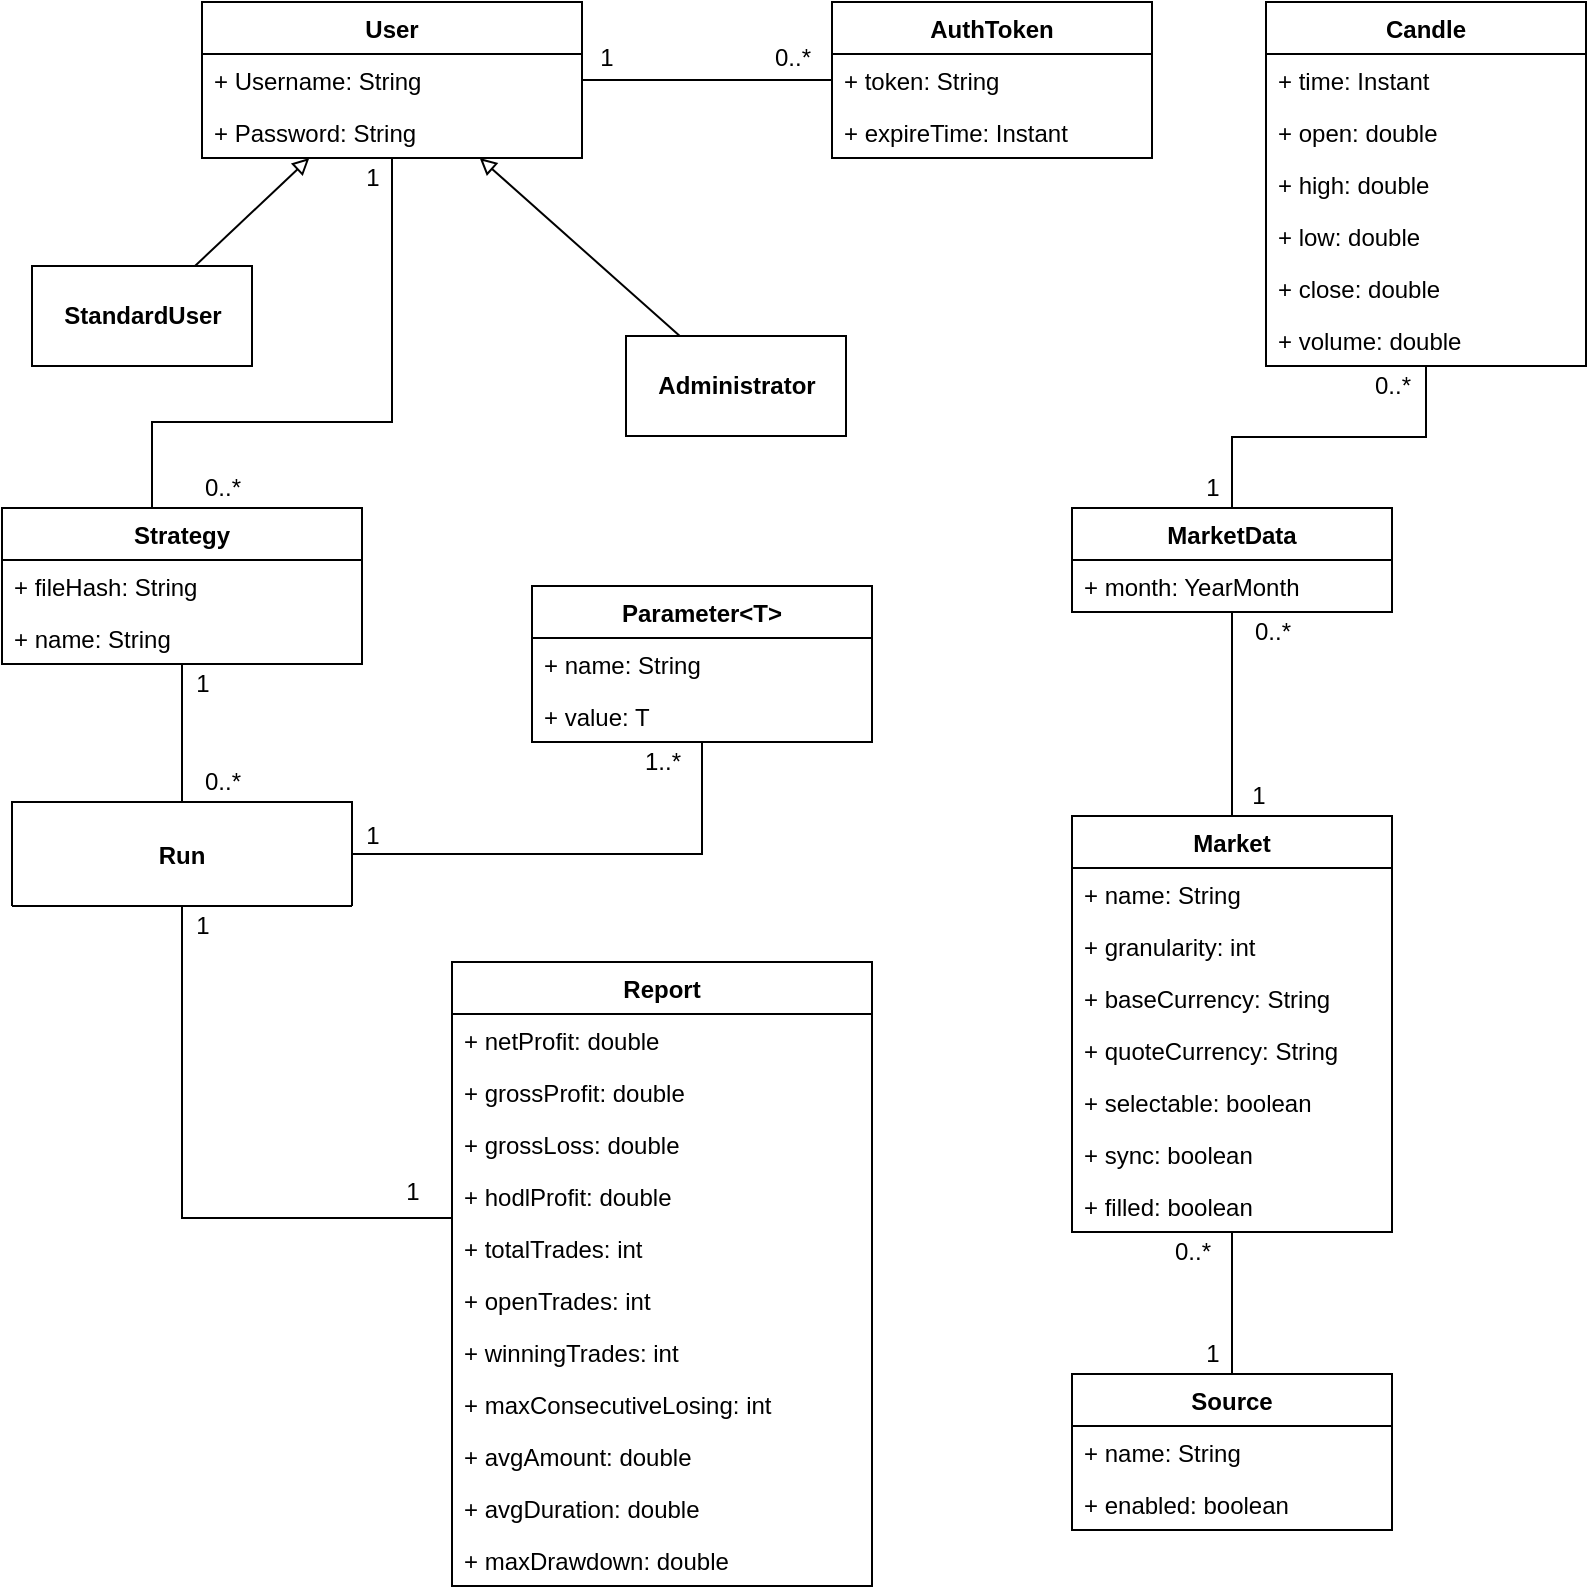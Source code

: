 <mxfile version="12.8.8" type="github">
  <diagram id="v5j99fxaCt-rGzSb6MHj" name="Page-1">
    <mxGraphModel dx="1422" dy="762" grid="1" gridSize="10" guides="1" tooltips="1" connect="1" arrows="1" fold="1" page="1" pageScale="1" pageWidth="827" pageHeight="1169" math="0" shadow="0">
      <root>
        <mxCell id="0" />
        <mxCell id="1" parent="0" />
        <mxCell id="k-KoqyvBBs9smydsFZS7-17" style="edgeStyle=none;rounded=0;orthogonalLoop=1;jettySize=auto;html=1;endArrow=none;endFill=0;strokeWidth=1;" parent="1" source="GjZFAESUipkXRsJWzybH-1" target="k-KoqyvBBs9smydsFZS7-12" edge="1">
          <mxGeometry relative="1" as="geometry" />
        </mxCell>
        <mxCell id="GjZFAESUipkXRsJWzybH-1" value="User" style="swimlane;fontStyle=1;align=center;verticalAlign=top;childLayout=stackLayout;horizontal=1;startSize=26;horizontalStack=0;resizeParent=1;resizeParentMax=0;resizeLast=0;collapsible=1;marginBottom=0;" parent="1" vertex="1">
          <mxGeometry x="135" width="190" height="78" as="geometry" />
        </mxCell>
        <mxCell id="GjZFAESUipkXRsJWzybH-2" value="+ Username: String" style="text;strokeColor=none;fillColor=none;align=left;verticalAlign=top;spacingLeft=4;spacingRight=4;overflow=hidden;rotatable=0;points=[[0,0.5],[1,0.5]];portConstraint=eastwest;" parent="GjZFAESUipkXRsJWzybH-1" vertex="1">
          <mxGeometry y="26" width="190" height="26" as="geometry" />
        </mxCell>
        <mxCell id="GjZFAESUipkXRsJWzybH-79" value="+ Password: String" style="text;strokeColor=none;fillColor=none;align=left;verticalAlign=top;spacingLeft=4;spacingRight=4;overflow=hidden;rotatable=0;points=[[0,0.5],[1,0.5]];portConstraint=eastwest;" parent="GjZFAESUipkXRsJWzybH-1" vertex="1">
          <mxGeometry y="52" width="190" height="26" as="geometry" />
        </mxCell>
        <mxCell id="m6o4RwmmqyGdYDIOYGQ1-37" style="edgeStyle=orthogonalEdgeStyle;rounded=0;orthogonalLoop=1;jettySize=auto;html=1;endArrow=none;endFill=0;" parent="1" source="GjZFAESUipkXRsJWzybH-17" target="k-KoqyvBBs9smydsFZS7-26" edge="1">
          <mxGeometry relative="1" as="geometry" />
        </mxCell>
        <mxCell id="1pNP3QKky3W6-KOVEWFz-14" style="edgeStyle=orthogonalEdgeStyle;rounded=0;orthogonalLoop=1;jettySize=auto;html=1;endArrow=none;endFill=0;" parent="1" source="GjZFAESUipkXRsJWzybH-17" target="GjZFAESUipkXRsJWzybH-1" edge="1">
          <mxGeometry relative="1" as="geometry">
            <Array as="points">
              <mxPoint x="110" y="210" />
              <mxPoint x="230" y="210" />
            </Array>
          </mxGeometry>
        </mxCell>
        <mxCell id="GjZFAESUipkXRsJWzybH-17" value="Strategy" style="swimlane;fontStyle=1;align=center;verticalAlign=top;childLayout=stackLayout;horizontal=1;startSize=26;horizontalStack=0;resizeParent=1;resizeParentMax=0;resizeLast=0;collapsible=1;marginBottom=0;" parent="1" vertex="1">
          <mxGeometry x="35" y="253" width="180" height="78" as="geometry" />
        </mxCell>
        <mxCell id="k-KoqyvBBs9smydsFZS7-23" value="+ fileHash: String" style="text;strokeColor=none;fillColor=none;align=left;verticalAlign=top;spacingLeft=4;spacingRight=4;overflow=hidden;rotatable=0;points=[[0,0.5],[1,0.5]];portConstraint=eastwest;" parent="GjZFAESUipkXRsJWzybH-17" vertex="1">
          <mxGeometry y="26" width="180" height="26" as="geometry" />
        </mxCell>
        <mxCell id="k-KoqyvBBs9smydsFZS7-24" value="+ name: String" style="text;strokeColor=none;fillColor=none;align=left;verticalAlign=top;spacingLeft=4;spacingRight=4;overflow=hidden;rotatable=0;points=[[0,0.5],[1,0.5]];portConstraint=eastwest;" parent="GjZFAESUipkXRsJWzybH-17" vertex="1">
          <mxGeometry y="52" width="180" height="26" as="geometry" />
        </mxCell>
        <mxCell id="GjZFAESUipkXRsJWzybH-31" value="" style="group" parent="1" vertex="1" connectable="0">
          <mxGeometry x="140" y="222" as="geometry" />
        </mxCell>
        <mxCell id="k-KoqyvBBs9smydsFZS7-7" style="rounded=0;orthogonalLoop=1;jettySize=auto;html=1;endArrow=block;endFill=0;strokeWidth=1;" parent="1" source="k-KoqyvBBs9smydsFZS7-6" target="GjZFAESUipkXRsJWzybH-1" edge="1">
          <mxGeometry relative="1" as="geometry" />
        </mxCell>
        <mxCell id="k-KoqyvBBs9smydsFZS7-6" value="StandardUser" style="html=1;fontStyle=1" parent="1" vertex="1">
          <mxGeometry x="50" y="132" width="110" height="50" as="geometry" />
        </mxCell>
        <mxCell id="k-KoqyvBBs9smydsFZS7-10" style="edgeStyle=none;rounded=0;orthogonalLoop=1;jettySize=auto;html=1;endArrow=block;endFill=0;strokeWidth=1;" parent="1" source="k-KoqyvBBs9smydsFZS7-9" target="GjZFAESUipkXRsJWzybH-1" edge="1">
          <mxGeometry relative="1" as="geometry" />
        </mxCell>
        <mxCell id="k-KoqyvBBs9smydsFZS7-9" value="Administrator" style="html=1;fontStyle=1" parent="1" vertex="1">
          <mxGeometry x="347" y="167" width="110" height="50" as="geometry" />
        </mxCell>
        <mxCell id="k-KoqyvBBs9smydsFZS7-12" value="AuthToken" style="swimlane;fontStyle=1;align=center;verticalAlign=top;childLayout=stackLayout;horizontal=1;startSize=26;horizontalStack=0;resizeParent=1;resizeParentMax=0;resizeLast=0;collapsible=1;marginBottom=0;" parent="1" vertex="1">
          <mxGeometry x="450" width="160" height="78" as="geometry" />
        </mxCell>
        <mxCell id="k-KoqyvBBs9smydsFZS7-13" value="+ token: String" style="text;strokeColor=none;fillColor=none;align=left;verticalAlign=top;spacingLeft=4;spacingRight=4;overflow=hidden;rotatable=0;points=[[0,0.5],[1,0.5]];portConstraint=eastwest;" parent="k-KoqyvBBs9smydsFZS7-12" vertex="1">
          <mxGeometry y="26" width="160" height="26" as="geometry" />
        </mxCell>
        <mxCell id="k-KoqyvBBs9smydsFZS7-16" value="+ expireTime: Instant" style="text;strokeColor=none;fillColor=none;align=left;verticalAlign=top;spacingLeft=4;spacingRight=4;overflow=hidden;rotatable=0;points=[[0,0.5],[1,0.5]];portConstraint=eastwest;" parent="k-KoqyvBBs9smydsFZS7-12" vertex="1">
          <mxGeometry y="52" width="160" height="26" as="geometry" />
        </mxCell>
        <mxCell id="k-KoqyvBBs9smydsFZS7-18" value="1" style="text;html=1;align=center;verticalAlign=middle;resizable=0;points=[];;autosize=1;" parent="1" vertex="1">
          <mxGeometry x="327" y="18" width="20" height="20" as="geometry" />
        </mxCell>
        <mxCell id="k-KoqyvBBs9smydsFZS7-19" value="0..*" style="text;html=1;align=center;verticalAlign=middle;resizable=0;points=[];;autosize=1;" parent="1" vertex="1">
          <mxGeometry x="409.76" y="18" width="40" height="20" as="geometry" />
        </mxCell>
        <mxCell id="m6o4RwmmqyGdYDIOYGQ1-27" style="edgeStyle=orthogonalEdgeStyle;rounded=0;orthogonalLoop=1;jettySize=auto;html=1;endArrow=none;endFill=0;" parent="1" source="k-KoqyvBBs9smydsFZS7-26" target="m6o4RwmmqyGdYDIOYGQ1-10" edge="1">
          <mxGeometry relative="1" as="geometry">
            <Array as="points">
              <mxPoint x="125" y="608" />
            </Array>
          </mxGeometry>
        </mxCell>
        <mxCell id="m6o4RwmmqyGdYDIOYGQ1-66" style="edgeStyle=orthogonalEdgeStyle;rounded=0;orthogonalLoop=1;jettySize=auto;html=1;endArrow=none;endFill=0;" parent="1" source="k-KoqyvBBs9smydsFZS7-26" target="m6o4RwmmqyGdYDIOYGQ1-1" edge="1">
          <mxGeometry relative="1" as="geometry" />
        </mxCell>
        <mxCell id="k-KoqyvBBs9smydsFZS7-26" value="Run" style="swimlane;fontStyle=1;align=center;verticalAlign=middle;childLayout=stackLayout;horizontal=1;startSize=52;horizontalStack=0;resizeParent=1;resizeParentMax=0;resizeLast=0;collapsible=1;marginBottom=0;" parent="1" vertex="1">
          <mxGeometry x="40" y="400" width="170" height="52" as="geometry" />
        </mxCell>
        <mxCell id="m6o4RwmmqyGdYDIOYGQ1-1" value="Parameter&lt;T&gt;" style="swimlane;fontStyle=1;align=center;verticalAlign=top;childLayout=stackLayout;horizontal=1;startSize=26;horizontalStack=0;resizeParent=1;resizeParentMax=0;resizeLast=0;collapsible=1;marginBottom=0;" parent="1" vertex="1">
          <mxGeometry x="300" y="292" width="170" height="78" as="geometry" />
        </mxCell>
        <mxCell id="m6o4RwmmqyGdYDIOYGQ1-2" value="+ name: String" style="text;strokeColor=none;fillColor=none;align=left;verticalAlign=top;spacingLeft=4;spacingRight=4;overflow=hidden;rotatable=0;points=[[0,0.5],[1,0.5]];portConstraint=eastwest;" parent="m6o4RwmmqyGdYDIOYGQ1-1" vertex="1">
          <mxGeometry y="26" width="170" height="26" as="geometry" />
        </mxCell>
        <mxCell id="1pNP3QKky3W6-KOVEWFz-7" value="+ value: T" style="text;strokeColor=none;fillColor=none;align=left;verticalAlign=top;spacingLeft=4;spacingRight=4;overflow=hidden;rotatable=0;points=[[0,0.5],[1,0.5]];portConstraint=eastwest;" parent="m6o4RwmmqyGdYDIOYGQ1-1" vertex="1">
          <mxGeometry y="52" width="170" height="26" as="geometry" />
        </mxCell>
        <mxCell id="m6o4RwmmqyGdYDIOYGQ1-50" style="edgeStyle=orthogonalEdgeStyle;rounded=0;orthogonalLoop=1;jettySize=auto;html=1;endArrow=none;endFill=0;" parent="1" source="m6o4RwmmqyGdYDIOYGQ1-5" target="1pNP3QKky3W6-KOVEWFz-25" edge="1">
          <mxGeometry relative="1" as="geometry">
            <Array as="points">
              <mxPoint x="650" y="350" />
              <mxPoint x="650" y="350" />
            </Array>
          </mxGeometry>
        </mxCell>
        <mxCell id="m6o4RwmmqyGdYDIOYGQ1-58" style="edgeStyle=orthogonalEdgeStyle;rounded=0;orthogonalLoop=1;jettySize=auto;html=1;endArrow=none;endFill=0;" parent="1" source="m6o4RwmmqyGdYDIOYGQ1-5" target="m6o4RwmmqyGdYDIOYGQ1-51" edge="1">
          <mxGeometry relative="1" as="geometry" />
        </mxCell>
        <mxCell id="m6o4RwmmqyGdYDIOYGQ1-5" value="Market" style="swimlane;fontStyle=1;align=center;verticalAlign=top;childLayout=stackLayout;horizontal=1;startSize=26;horizontalStack=0;resizeParent=1;resizeParentMax=0;resizeLast=0;collapsible=1;marginBottom=0;" parent="1" vertex="1">
          <mxGeometry x="570" y="407" width="160" height="208" as="geometry" />
        </mxCell>
        <mxCell id="m6o4RwmmqyGdYDIOYGQ1-9" value="+ name: String" style="text;strokeColor=none;fillColor=none;align=left;verticalAlign=top;spacingLeft=4;spacingRight=4;overflow=hidden;rotatable=0;points=[[0,0.5],[1,0.5]];portConstraint=eastwest;" parent="m6o4RwmmqyGdYDIOYGQ1-5" vertex="1">
          <mxGeometry y="26" width="160" height="26" as="geometry" />
        </mxCell>
        <mxCell id="m6o4RwmmqyGdYDIOYGQ1-70" value="+ granularity: int" style="text;strokeColor=none;fillColor=none;align=left;verticalAlign=top;spacingLeft=4;spacingRight=4;overflow=hidden;rotatable=0;points=[[0,0.5],[1,0.5]];portConstraint=eastwest;" parent="m6o4RwmmqyGdYDIOYGQ1-5" vertex="1">
          <mxGeometry y="52" width="160" height="26" as="geometry" />
        </mxCell>
        <mxCell id="1pNP3QKky3W6-KOVEWFz-1" value="+ baseCurrency: String" style="text;strokeColor=none;fillColor=none;align=left;verticalAlign=top;spacingLeft=4;spacingRight=4;overflow=hidden;rotatable=0;points=[[0,0.5],[1,0.5]];portConstraint=eastwest;" parent="m6o4RwmmqyGdYDIOYGQ1-5" vertex="1">
          <mxGeometry y="78" width="160" height="26" as="geometry" />
        </mxCell>
        <mxCell id="1pNP3QKky3W6-KOVEWFz-2" value="+ quoteCurrency: String" style="text;strokeColor=none;fillColor=none;align=left;verticalAlign=top;spacingLeft=4;spacingRight=4;overflow=hidden;rotatable=0;points=[[0,0.5],[1,0.5]];portConstraint=eastwest;" parent="m6o4RwmmqyGdYDIOYGQ1-5" vertex="1">
          <mxGeometry y="104" width="160" height="26" as="geometry" />
        </mxCell>
        <mxCell id="1pNP3QKky3W6-KOVEWFz-3" value="+ selectable: boolean" style="text;strokeColor=none;fillColor=none;align=left;verticalAlign=top;spacingLeft=4;spacingRight=4;overflow=hidden;rotatable=0;points=[[0,0.5],[1,0.5]];portConstraint=eastwest;" parent="m6o4RwmmqyGdYDIOYGQ1-5" vertex="1">
          <mxGeometry y="130" width="160" height="26" as="geometry" />
        </mxCell>
        <mxCell id="1pNP3QKky3W6-KOVEWFz-4" value="+ sync: boolean" style="text;strokeColor=none;fillColor=none;align=left;verticalAlign=top;spacingLeft=4;spacingRight=4;overflow=hidden;rotatable=0;points=[[0,0.5],[1,0.5]];portConstraint=eastwest;" parent="m6o4RwmmqyGdYDIOYGQ1-5" vertex="1">
          <mxGeometry y="156" width="160" height="26" as="geometry" />
        </mxCell>
        <mxCell id="1pNP3QKky3W6-KOVEWFz-5" value="+ filled: boolean" style="text;strokeColor=none;fillColor=none;align=left;verticalAlign=top;spacingLeft=4;spacingRight=4;overflow=hidden;rotatable=0;points=[[0,0.5],[1,0.5]];portConstraint=eastwest;" parent="m6o4RwmmqyGdYDIOYGQ1-5" vertex="1">
          <mxGeometry y="182" width="160" height="26" as="geometry" />
        </mxCell>
        <mxCell id="m6o4RwmmqyGdYDIOYGQ1-10" value="Report" style="swimlane;fontStyle=1;align=center;verticalAlign=top;childLayout=stackLayout;horizontal=1;startSize=26;horizontalStack=0;resizeParent=1;resizeParentMax=0;resizeLast=0;collapsible=1;marginBottom=0;" parent="1" vertex="1">
          <mxGeometry x="260" y="480" width="210" height="312" as="geometry" />
        </mxCell>
        <mxCell id="m6o4RwmmqyGdYDIOYGQ1-11" value="+ netProfit: double" style="text;strokeColor=none;fillColor=none;align=left;verticalAlign=top;spacingLeft=4;spacingRight=4;overflow=hidden;rotatable=0;points=[[0,0.5],[1,0.5]];portConstraint=eastwest;" parent="m6o4RwmmqyGdYDIOYGQ1-10" vertex="1">
          <mxGeometry y="26" width="210" height="26" as="geometry" />
        </mxCell>
        <mxCell id="m6o4RwmmqyGdYDIOYGQ1-14" value="+ grossProfit: double" style="text;strokeColor=none;fillColor=none;align=left;verticalAlign=top;spacingLeft=4;spacingRight=4;overflow=hidden;rotatable=0;points=[[0,0.5],[1,0.5]];portConstraint=eastwest;" parent="m6o4RwmmqyGdYDIOYGQ1-10" vertex="1">
          <mxGeometry y="52" width="210" height="26" as="geometry" />
        </mxCell>
        <mxCell id="1pNP3QKky3W6-KOVEWFz-18" value="+ grossLoss: double" style="text;strokeColor=none;fillColor=none;align=left;verticalAlign=top;spacingLeft=4;spacingRight=4;overflow=hidden;rotatable=0;points=[[0,0.5],[1,0.5]];portConstraint=eastwest;" parent="m6o4RwmmqyGdYDIOYGQ1-10" vertex="1">
          <mxGeometry y="78" width="210" height="26" as="geometry" />
        </mxCell>
        <mxCell id="m6o4RwmmqyGdYDIOYGQ1-15" value="+ hodlProfit: double" style="text;strokeColor=none;fillColor=none;align=left;verticalAlign=top;spacingLeft=4;spacingRight=4;overflow=hidden;rotatable=0;points=[[0,0.5],[1,0.5]];portConstraint=eastwest;" parent="m6o4RwmmqyGdYDIOYGQ1-10" vertex="1">
          <mxGeometry y="104" width="210" height="26" as="geometry" />
        </mxCell>
        <mxCell id="1pNP3QKky3W6-KOVEWFz-19" value="+ totalTrades: int" style="text;strokeColor=none;fillColor=none;align=left;verticalAlign=top;spacingLeft=4;spacingRight=4;overflow=hidden;rotatable=0;points=[[0,0.5],[1,0.5]];portConstraint=eastwest;" parent="m6o4RwmmqyGdYDIOYGQ1-10" vertex="1">
          <mxGeometry y="130" width="210" height="26" as="geometry" />
        </mxCell>
        <mxCell id="1pNP3QKky3W6-KOVEWFz-20" value="+ openTrades: int" style="text;strokeColor=none;fillColor=none;align=left;verticalAlign=top;spacingLeft=4;spacingRight=4;overflow=hidden;rotatable=0;points=[[0,0.5],[1,0.5]];portConstraint=eastwest;" parent="m6o4RwmmqyGdYDIOYGQ1-10" vertex="1">
          <mxGeometry y="156" width="210" height="26" as="geometry" />
        </mxCell>
        <mxCell id="1pNP3QKky3W6-KOVEWFz-21" value="+ winningTrades: int" style="text;strokeColor=none;fillColor=none;align=left;verticalAlign=top;spacingLeft=4;spacingRight=4;overflow=hidden;rotatable=0;points=[[0,0.5],[1,0.5]];portConstraint=eastwest;" parent="m6o4RwmmqyGdYDIOYGQ1-10" vertex="1">
          <mxGeometry y="182" width="210" height="26" as="geometry" />
        </mxCell>
        <mxCell id="1pNP3QKky3W6-KOVEWFz-22" value="+ maxConsecutiveLosing: int" style="text;strokeColor=none;fillColor=none;align=left;verticalAlign=top;spacingLeft=4;spacingRight=4;overflow=hidden;rotatable=0;points=[[0,0.5],[1,0.5]];portConstraint=eastwest;" parent="m6o4RwmmqyGdYDIOYGQ1-10" vertex="1">
          <mxGeometry y="208" width="210" height="26" as="geometry" />
        </mxCell>
        <mxCell id="1pNP3QKky3W6-KOVEWFz-23" value="+ avgAmount: double" style="text;strokeColor=none;fillColor=none;align=left;verticalAlign=top;spacingLeft=4;spacingRight=4;overflow=hidden;rotatable=0;points=[[0,0.5],[1,0.5]];portConstraint=eastwest;" parent="m6o4RwmmqyGdYDIOYGQ1-10" vertex="1">
          <mxGeometry y="234" width="210" height="26" as="geometry" />
        </mxCell>
        <mxCell id="1pNP3QKky3W6-KOVEWFz-24" value="+ avgDuration: double" style="text;strokeColor=none;fillColor=none;align=left;verticalAlign=top;spacingLeft=4;spacingRight=4;overflow=hidden;rotatable=0;points=[[0,0.5],[1,0.5]];portConstraint=eastwest;" parent="m6o4RwmmqyGdYDIOYGQ1-10" vertex="1">
          <mxGeometry y="260" width="210" height="26" as="geometry" />
        </mxCell>
        <mxCell id="m6o4RwmmqyGdYDIOYGQ1-16" value="+ maxDrawdown: double" style="text;strokeColor=none;fillColor=none;align=left;verticalAlign=top;spacingLeft=4;spacingRight=4;overflow=hidden;rotatable=0;points=[[0,0.5],[1,0.5]];portConstraint=eastwest;" parent="m6o4RwmmqyGdYDIOYGQ1-10" vertex="1">
          <mxGeometry y="286" width="210" height="26" as="geometry" />
        </mxCell>
        <mxCell id="m6o4RwmmqyGdYDIOYGQ1-30" value="1" style="text;html=1;align=center;verticalAlign=middle;resizable=0;points=[];;autosize=1;" parent="1" vertex="1">
          <mxGeometry x="230" y="585" width="20" height="20" as="geometry" />
        </mxCell>
        <mxCell id="m6o4RwmmqyGdYDIOYGQ1-33" value="1" style="text;html=1;align=center;verticalAlign=middle;resizable=0;points=[];;autosize=1;" parent="1" vertex="1">
          <mxGeometry x="125" y="331" width="20" height="20" as="geometry" />
        </mxCell>
        <mxCell id="m6o4RwmmqyGdYDIOYGQ1-36" value="1" style="text;html=1;align=center;verticalAlign=middle;resizable=0;points=[];;autosize=1;" parent="1" vertex="1">
          <mxGeometry x="630" y="666" width="20" height="20" as="geometry" />
        </mxCell>
        <mxCell id="m6o4RwmmqyGdYDIOYGQ1-38" value="1" style="text;html=1;align=center;verticalAlign=middle;resizable=0;points=[];;autosize=1;" parent="1" vertex="1">
          <mxGeometry x="125" y="452" width="20" height="20" as="geometry" />
        </mxCell>
        <mxCell id="m6o4RwmmqyGdYDIOYGQ1-39" value="0..*" style="text;html=1;align=center;verticalAlign=middle;resizable=0;points=[];;autosize=1;" parent="1" vertex="1">
          <mxGeometry x="125" y="380" width="40" height="20" as="geometry" />
        </mxCell>
        <mxCell id="m6o4RwmmqyGdYDIOYGQ1-41" value="Candle" style="swimlane;fontStyle=1;align=center;verticalAlign=top;childLayout=stackLayout;horizontal=1;startSize=26;horizontalStack=0;resizeParent=1;resizeParentMax=0;resizeLast=0;collapsible=1;marginBottom=0;" parent="1" vertex="1">
          <mxGeometry x="667" width="160" height="182" as="geometry" />
        </mxCell>
        <mxCell id="m6o4RwmmqyGdYDIOYGQ1-42" value="+ time: Instant" style="text;strokeColor=none;fillColor=none;align=left;verticalAlign=top;spacingLeft=4;spacingRight=4;overflow=hidden;rotatable=0;points=[[0,0.5],[1,0.5]];portConstraint=eastwest;" parent="m6o4RwmmqyGdYDIOYGQ1-41" vertex="1">
          <mxGeometry y="26" width="160" height="26" as="geometry" />
        </mxCell>
        <mxCell id="m6o4RwmmqyGdYDIOYGQ1-45" value="+ open: double" style="text;strokeColor=none;fillColor=none;align=left;verticalAlign=top;spacingLeft=4;spacingRight=4;overflow=hidden;rotatable=0;points=[[0,0.5],[1,0.5]];portConstraint=eastwest;" parent="m6o4RwmmqyGdYDIOYGQ1-41" vertex="1">
          <mxGeometry y="52" width="160" height="26" as="geometry" />
        </mxCell>
        <mxCell id="m6o4RwmmqyGdYDIOYGQ1-46" value="+ high: double" style="text;strokeColor=none;fillColor=none;align=left;verticalAlign=top;spacingLeft=4;spacingRight=4;overflow=hidden;rotatable=0;points=[[0,0.5],[1,0.5]];portConstraint=eastwest;" parent="m6o4RwmmqyGdYDIOYGQ1-41" vertex="1">
          <mxGeometry y="78" width="160" height="26" as="geometry" />
        </mxCell>
        <mxCell id="m6o4RwmmqyGdYDIOYGQ1-47" value="+ low: double" style="text;strokeColor=none;fillColor=none;align=left;verticalAlign=top;spacingLeft=4;spacingRight=4;overflow=hidden;rotatable=0;points=[[0,0.5],[1,0.5]];portConstraint=eastwest;" parent="m6o4RwmmqyGdYDIOYGQ1-41" vertex="1">
          <mxGeometry y="104" width="160" height="26" as="geometry" />
        </mxCell>
        <mxCell id="m6o4RwmmqyGdYDIOYGQ1-48" value="+ close: double" style="text;strokeColor=none;fillColor=none;align=left;verticalAlign=top;spacingLeft=4;spacingRight=4;overflow=hidden;rotatable=0;points=[[0,0.5],[1,0.5]];portConstraint=eastwest;" parent="m6o4RwmmqyGdYDIOYGQ1-41" vertex="1">
          <mxGeometry y="130" width="160" height="26" as="geometry" />
        </mxCell>
        <mxCell id="m6o4RwmmqyGdYDIOYGQ1-49" value="+ volume: double" style="text;strokeColor=none;fillColor=none;align=left;verticalAlign=top;spacingLeft=4;spacingRight=4;overflow=hidden;rotatable=0;points=[[0,0.5],[1,0.5]];portConstraint=eastwest;" parent="m6o4RwmmqyGdYDIOYGQ1-41" vertex="1">
          <mxGeometry y="156" width="160" height="26" as="geometry" />
        </mxCell>
        <mxCell id="m6o4RwmmqyGdYDIOYGQ1-51" value="Source" style="swimlane;fontStyle=1;align=center;verticalAlign=top;childLayout=stackLayout;horizontal=1;startSize=26;horizontalStack=0;resizeParent=1;resizeParentMax=0;resizeLast=0;collapsible=1;marginBottom=0;" parent="1" vertex="1">
          <mxGeometry x="570" y="686" width="160" height="78" as="geometry" />
        </mxCell>
        <mxCell id="m6o4RwmmqyGdYDIOYGQ1-52" value="+ name: String" style="text;strokeColor=none;fillColor=none;align=left;verticalAlign=top;spacingLeft=4;spacingRight=4;overflow=hidden;rotatable=0;points=[[0,0.5],[1,0.5]];portConstraint=eastwest;" parent="m6o4RwmmqyGdYDIOYGQ1-51" vertex="1">
          <mxGeometry y="26" width="160" height="26" as="geometry" />
        </mxCell>
        <mxCell id="m6o4RwmmqyGdYDIOYGQ1-55" value="+ enabled: boolean" style="text;strokeColor=none;fillColor=none;align=left;verticalAlign=top;spacingLeft=4;spacingRight=4;overflow=hidden;rotatable=0;points=[[0,0.5],[1,0.5]];portConstraint=eastwest;" parent="m6o4RwmmqyGdYDIOYGQ1-51" vertex="1">
          <mxGeometry y="52" width="160" height="26" as="geometry" />
        </mxCell>
        <mxCell id="m6o4RwmmqyGdYDIOYGQ1-32" value="1..*" style="text;html=1;align=center;verticalAlign=middle;resizable=0;points=[];;autosize=1;" parent="1" vertex="1">
          <mxGeometry x="350" y="370" width="30" height="20" as="geometry" />
        </mxCell>
        <mxCell id="m6o4RwmmqyGdYDIOYGQ1-67" value="1" style="text;html=1;align=center;verticalAlign=middle;resizable=0;points=[];;autosize=1;" parent="1" vertex="1">
          <mxGeometry x="210" y="407" width="20" height="20" as="geometry" />
        </mxCell>
        <mxCell id="m6o4RwmmqyGdYDIOYGQ1-68" value="1" style="text;html=1;align=center;verticalAlign=middle;resizable=0;points=[];;autosize=1;" parent="1" vertex="1">
          <mxGeometry x="653" y="387" width="20" height="20" as="geometry" />
        </mxCell>
        <mxCell id="m6o4RwmmqyGdYDIOYGQ1-69" value="0..*" style="text;html=1;align=center;verticalAlign=middle;resizable=0;points=[];;autosize=1;" parent="1" vertex="1">
          <mxGeometry x="710" y="182" width="40" height="20" as="geometry" />
        </mxCell>
        <mxCell id="m6o4RwmmqyGdYDIOYGQ1-72" value="0..*" style="text;html=1;align=center;verticalAlign=middle;resizable=0;points=[];;autosize=1;" parent="1" vertex="1">
          <mxGeometry x="610" y="615" width="40" height="20" as="geometry" />
        </mxCell>
        <mxCell id="1pNP3QKky3W6-KOVEWFz-15" value="0..*" style="text;html=1;align=center;verticalAlign=middle;resizable=0;points=[];autosize=1;" parent="1" vertex="1">
          <mxGeometry x="125" y="233" width="40" height="20" as="geometry" />
        </mxCell>
        <mxCell id="1pNP3QKky3W6-KOVEWFz-16" value="1" style="text;html=1;align=center;verticalAlign=middle;resizable=0;points=[];autosize=1;" parent="1" vertex="1">
          <mxGeometry x="210" y="78" width="20" height="20" as="geometry" />
        </mxCell>
        <mxCell id="1pNP3QKky3W6-KOVEWFz-29" style="edgeStyle=orthogonalEdgeStyle;rounded=0;orthogonalLoop=1;jettySize=auto;html=1;endArrow=none;endFill=0;" parent="1" source="1pNP3QKky3W6-KOVEWFz-25" target="m6o4RwmmqyGdYDIOYGQ1-41" edge="1">
          <mxGeometry relative="1" as="geometry" />
        </mxCell>
        <mxCell id="1pNP3QKky3W6-KOVEWFz-25" value="MarketData" style="swimlane;fontStyle=1;align=center;verticalAlign=top;childLayout=stackLayout;horizontal=1;startSize=26;horizontalStack=0;resizeParent=1;resizeParentMax=0;resizeLast=0;collapsible=1;marginBottom=0;" parent="1" vertex="1">
          <mxGeometry x="570" y="253" width="160" height="52" as="geometry" />
        </mxCell>
        <mxCell id="1pNP3QKky3W6-KOVEWFz-26" value="+ month: YearMonth" style="text;strokeColor=none;fillColor=none;align=left;verticalAlign=top;spacingLeft=4;spacingRight=4;overflow=hidden;rotatable=0;points=[[0,0.5],[1,0.5]];portConstraint=eastwest;" parent="1pNP3QKky3W6-KOVEWFz-25" vertex="1">
          <mxGeometry y="26" width="160" height="26" as="geometry" />
        </mxCell>
        <mxCell id="1pNP3QKky3W6-KOVEWFz-28" value="0..*" style="text;html=1;align=center;verticalAlign=middle;resizable=0;points=[];autosize=1;" parent="1" vertex="1">
          <mxGeometry x="650" y="305" width="40" height="20" as="geometry" />
        </mxCell>
        <mxCell id="1pNP3QKky3W6-KOVEWFz-30" value="1" style="text;html=1;align=center;verticalAlign=middle;resizable=0;points=[];autosize=1;" parent="1" vertex="1">
          <mxGeometry x="630" y="233" width="20" height="20" as="geometry" />
        </mxCell>
      </root>
    </mxGraphModel>
  </diagram>
</mxfile>
